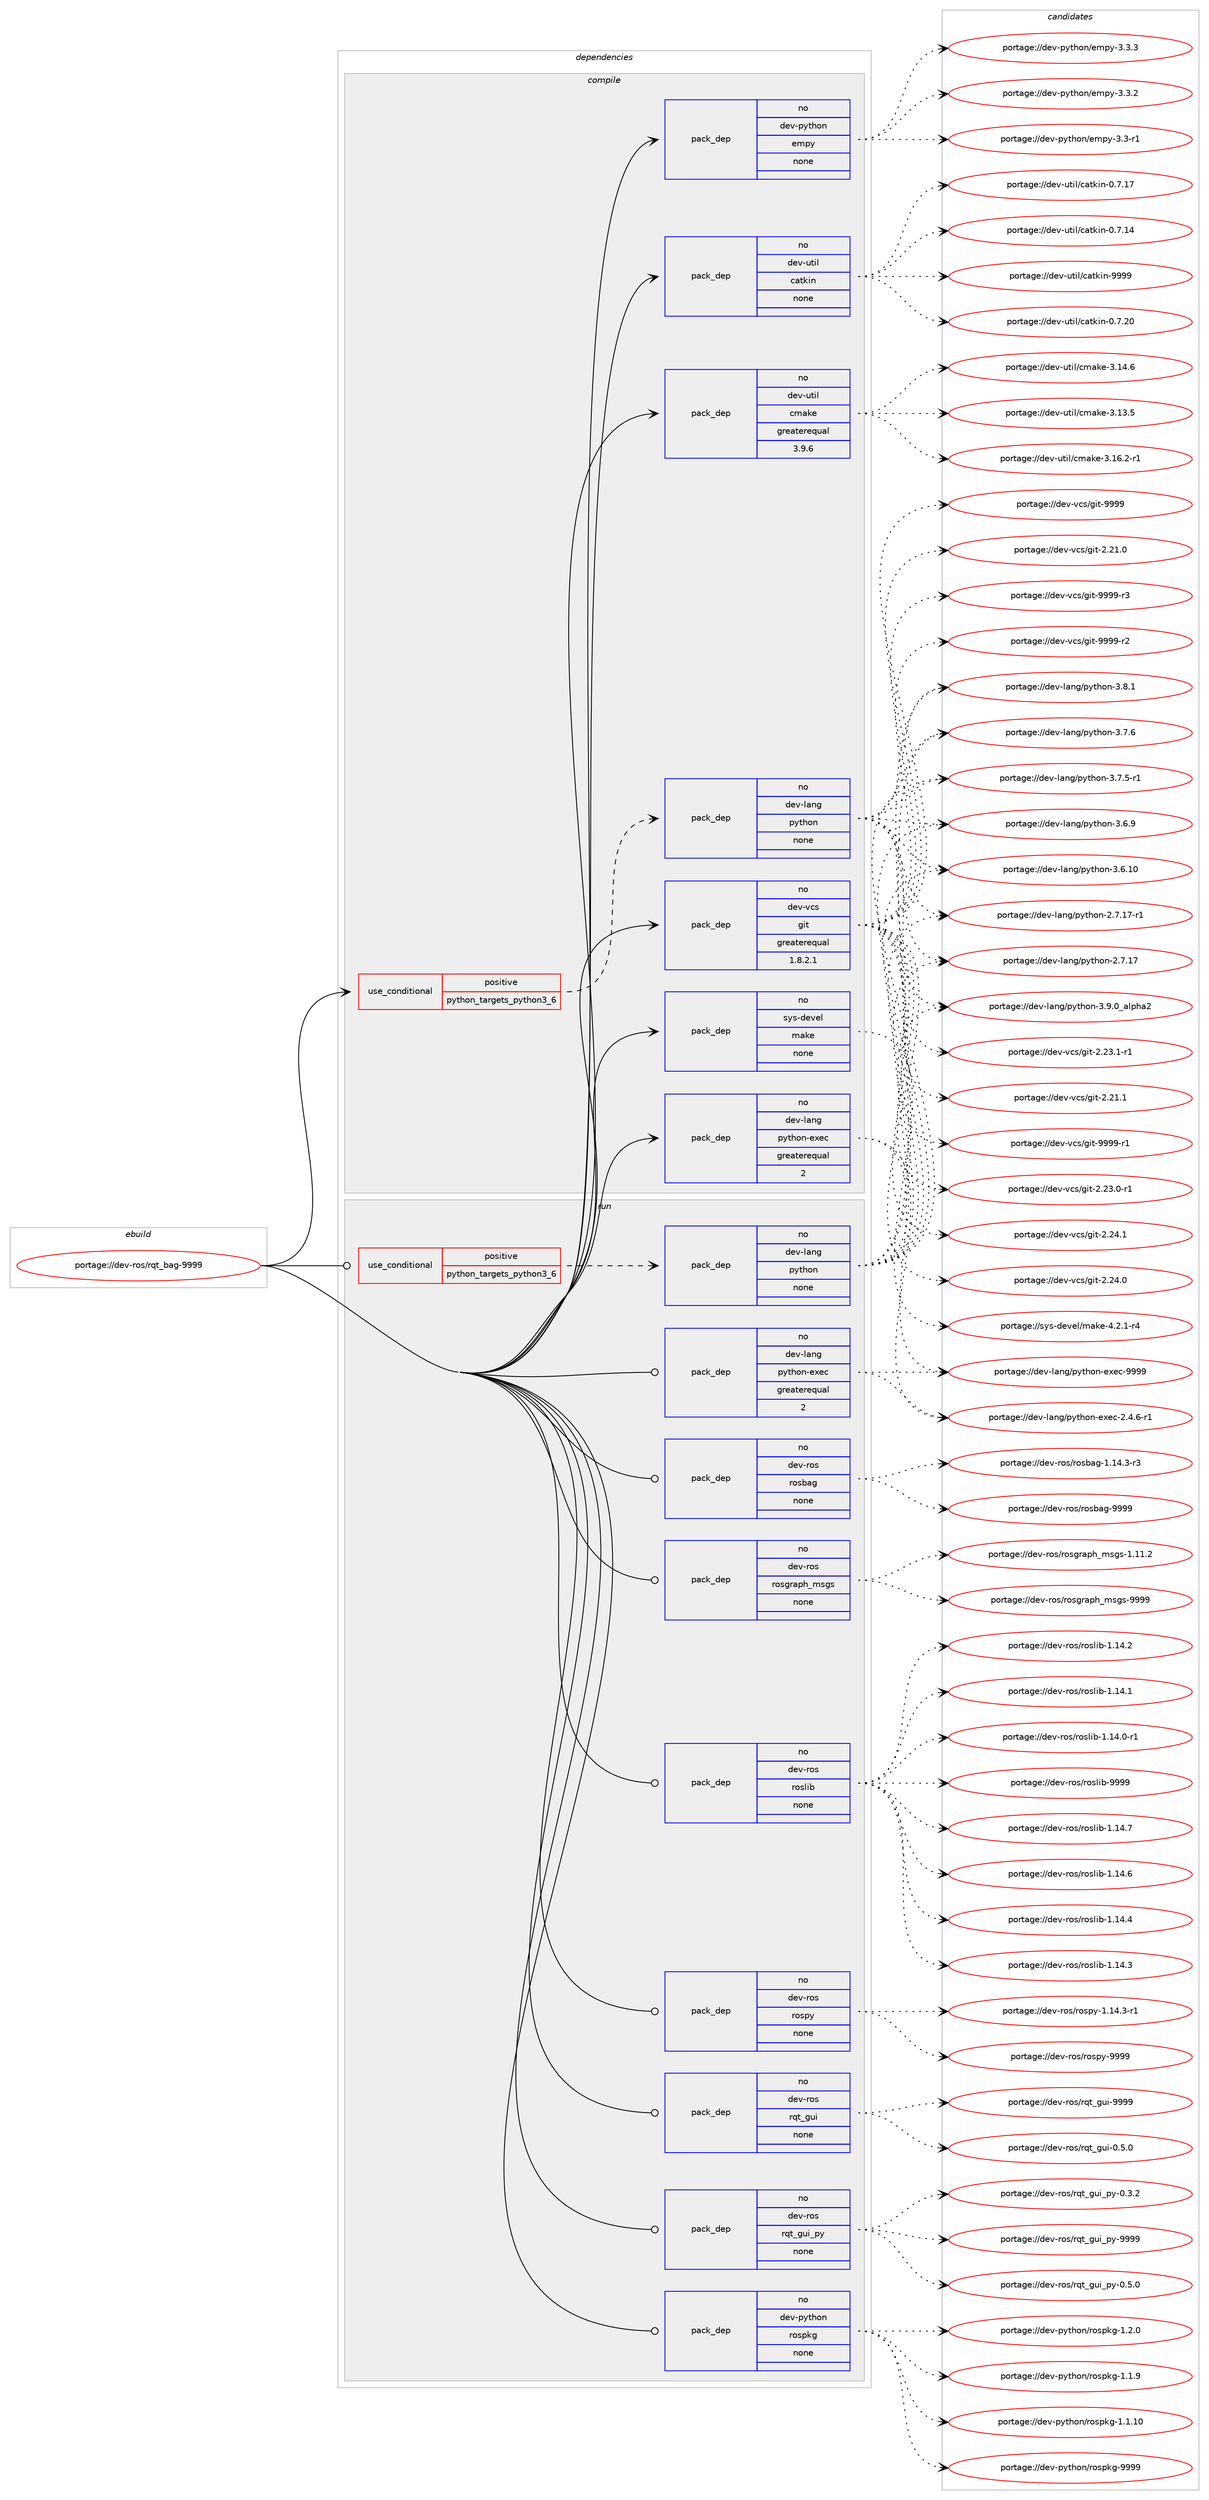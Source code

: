 digraph prolog {

# *************
# Graph options
# *************

newrank=true;
concentrate=true;
compound=true;
graph [rankdir=LR,fontname=Helvetica,fontsize=10,ranksep=1.5];#, ranksep=2.5, nodesep=0.2];
edge  [arrowhead=vee];
node  [fontname=Helvetica,fontsize=10];

# **********
# The ebuild
# **********

subgraph cluster_leftcol {
color=gray;
rank=same;
label=<<i>ebuild</i>>;
id [label="portage://dev-ros/rqt_bag-9999", color=red, width=4, href="../dev-ros/rqt_bag-9999.svg"];
}

# ****************
# The dependencies
# ****************

subgraph cluster_midcol {
color=gray;
label=<<i>dependencies</i>>;
subgraph cluster_compile {
fillcolor="#eeeeee";
style=filled;
label=<<i>compile</i>>;
subgraph cond97170 {
dependency383508 [label=<<TABLE BORDER="0" CELLBORDER="1" CELLSPACING="0" CELLPADDING="4"><TR><TD ROWSPAN="3" CELLPADDING="10">use_conditional</TD></TR><TR><TD>positive</TD></TR><TR><TD>python_targets_python3_6</TD></TR></TABLE>>, shape=none, color=red];
subgraph pack281485 {
dependency383509 [label=<<TABLE BORDER="0" CELLBORDER="1" CELLSPACING="0" CELLPADDING="4" WIDTH="220"><TR><TD ROWSPAN="6" CELLPADDING="30">pack_dep</TD></TR><TR><TD WIDTH="110">no</TD></TR><TR><TD>dev-lang</TD></TR><TR><TD>python</TD></TR><TR><TD>none</TD></TR><TR><TD></TD></TR></TABLE>>, shape=none, color=blue];
}
dependency383508:e -> dependency383509:w [weight=20,style="dashed",arrowhead="vee"];
}
id:e -> dependency383508:w [weight=20,style="solid",arrowhead="vee"];
subgraph pack281486 {
dependency383510 [label=<<TABLE BORDER="0" CELLBORDER="1" CELLSPACING="0" CELLPADDING="4" WIDTH="220"><TR><TD ROWSPAN="6" CELLPADDING="30">pack_dep</TD></TR><TR><TD WIDTH="110">no</TD></TR><TR><TD>dev-lang</TD></TR><TR><TD>python-exec</TD></TR><TR><TD>greaterequal</TD></TR><TR><TD>2</TD></TR></TABLE>>, shape=none, color=blue];
}
id:e -> dependency383510:w [weight=20,style="solid",arrowhead="vee"];
subgraph pack281487 {
dependency383511 [label=<<TABLE BORDER="0" CELLBORDER="1" CELLSPACING="0" CELLPADDING="4" WIDTH="220"><TR><TD ROWSPAN="6" CELLPADDING="30">pack_dep</TD></TR><TR><TD WIDTH="110">no</TD></TR><TR><TD>dev-python</TD></TR><TR><TD>empy</TD></TR><TR><TD>none</TD></TR><TR><TD></TD></TR></TABLE>>, shape=none, color=blue];
}
id:e -> dependency383511:w [weight=20,style="solid",arrowhead="vee"];
subgraph pack281488 {
dependency383512 [label=<<TABLE BORDER="0" CELLBORDER="1" CELLSPACING="0" CELLPADDING="4" WIDTH="220"><TR><TD ROWSPAN="6" CELLPADDING="30">pack_dep</TD></TR><TR><TD WIDTH="110">no</TD></TR><TR><TD>dev-util</TD></TR><TR><TD>catkin</TD></TR><TR><TD>none</TD></TR><TR><TD></TD></TR></TABLE>>, shape=none, color=blue];
}
id:e -> dependency383512:w [weight=20,style="solid",arrowhead="vee"];
subgraph pack281489 {
dependency383513 [label=<<TABLE BORDER="0" CELLBORDER="1" CELLSPACING="0" CELLPADDING="4" WIDTH="220"><TR><TD ROWSPAN="6" CELLPADDING="30">pack_dep</TD></TR><TR><TD WIDTH="110">no</TD></TR><TR><TD>dev-util</TD></TR><TR><TD>cmake</TD></TR><TR><TD>greaterequal</TD></TR><TR><TD>3.9.6</TD></TR></TABLE>>, shape=none, color=blue];
}
id:e -> dependency383513:w [weight=20,style="solid",arrowhead="vee"];
subgraph pack281490 {
dependency383514 [label=<<TABLE BORDER="0" CELLBORDER="1" CELLSPACING="0" CELLPADDING="4" WIDTH="220"><TR><TD ROWSPAN="6" CELLPADDING="30">pack_dep</TD></TR><TR><TD WIDTH="110">no</TD></TR><TR><TD>dev-vcs</TD></TR><TR><TD>git</TD></TR><TR><TD>greaterequal</TD></TR><TR><TD>1.8.2.1</TD></TR></TABLE>>, shape=none, color=blue];
}
id:e -> dependency383514:w [weight=20,style="solid",arrowhead="vee"];
subgraph pack281491 {
dependency383515 [label=<<TABLE BORDER="0" CELLBORDER="1" CELLSPACING="0" CELLPADDING="4" WIDTH="220"><TR><TD ROWSPAN="6" CELLPADDING="30">pack_dep</TD></TR><TR><TD WIDTH="110">no</TD></TR><TR><TD>sys-devel</TD></TR><TR><TD>make</TD></TR><TR><TD>none</TD></TR><TR><TD></TD></TR></TABLE>>, shape=none, color=blue];
}
id:e -> dependency383515:w [weight=20,style="solid",arrowhead="vee"];
}
subgraph cluster_compileandrun {
fillcolor="#eeeeee";
style=filled;
label=<<i>compile and run</i>>;
}
subgraph cluster_run {
fillcolor="#eeeeee";
style=filled;
label=<<i>run</i>>;
subgraph cond97171 {
dependency383516 [label=<<TABLE BORDER="0" CELLBORDER="1" CELLSPACING="0" CELLPADDING="4"><TR><TD ROWSPAN="3" CELLPADDING="10">use_conditional</TD></TR><TR><TD>positive</TD></TR><TR><TD>python_targets_python3_6</TD></TR></TABLE>>, shape=none, color=red];
subgraph pack281492 {
dependency383517 [label=<<TABLE BORDER="0" CELLBORDER="1" CELLSPACING="0" CELLPADDING="4" WIDTH="220"><TR><TD ROWSPAN="6" CELLPADDING="30">pack_dep</TD></TR><TR><TD WIDTH="110">no</TD></TR><TR><TD>dev-lang</TD></TR><TR><TD>python</TD></TR><TR><TD>none</TD></TR><TR><TD></TD></TR></TABLE>>, shape=none, color=blue];
}
dependency383516:e -> dependency383517:w [weight=20,style="dashed",arrowhead="vee"];
}
id:e -> dependency383516:w [weight=20,style="solid",arrowhead="odot"];
subgraph pack281493 {
dependency383518 [label=<<TABLE BORDER="0" CELLBORDER="1" CELLSPACING="0" CELLPADDING="4" WIDTH="220"><TR><TD ROWSPAN="6" CELLPADDING="30">pack_dep</TD></TR><TR><TD WIDTH="110">no</TD></TR><TR><TD>dev-lang</TD></TR><TR><TD>python-exec</TD></TR><TR><TD>greaterequal</TD></TR><TR><TD>2</TD></TR></TABLE>>, shape=none, color=blue];
}
id:e -> dependency383518:w [weight=20,style="solid",arrowhead="odot"];
subgraph pack281494 {
dependency383519 [label=<<TABLE BORDER="0" CELLBORDER="1" CELLSPACING="0" CELLPADDING="4" WIDTH="220"><TR><TD ROWSPAN="6" CELLPADDING="30">pack_dep</TD></TR><TR><TD WIDTH="110">no</TD></TR><TR><TD>dev-python</TD></TR><TR><TD>rospkg</TD></TR><TR><TD>none</TD></TR><TR><TD></TD></TR></TABLE>>, shape=none, color=blue];
}
id:e -> dependency383519:w [weight=20,style="solid",arrowhead="odot"];
subgraph pack281495 {
dependency383520 [label=<<TABLE BORDER="0" CELLBORDER="1" CELLSPACING="0" CELLPADDING="4" WIDTH="220"><TR><TD ROWSPAN="6" CELLPADDING="30">pack_dep</TD></TR><TR><TD WIDTH="110">no</TD></TR><TR><TD>dev-ros</TD></TR><TR><TD>rosbag</TD></TR><TR><TD>none</TD></TR><TR><TD></TD></TR></TABLE>>, shape=none, color=blue];
}
id:e -> dependency383520:w [weight=20,style="solid",arrowhead="odot"];
subgraph pack281496 {
dependency383521 [label=<<TABLE BORDER="0" CELLBORDER="1" CELLSPACING="0" CELLPADDING="4" WIDTH="220"><TR><TD ROWSPAN="6" CELLPADDING="30">pack_dep</TD></TR><TR><TD WIDTH="110">no</TD></TR><TR><TD>dev-ros</TD></TR><TR><TD>rosgraph_msgs</TD></TR><TR><TD>none</TD></TR><TR><TD></TD></TR></TABLE>>, shape=none, color=blue];
}
id:e -> dependency383521:w [weight=20,style="solid",arrowhead="odot"];
subgraph pack281497 {
dependency383522 [label=<<TABLE BORDER="0" CELLBORDER="1" CELLSPACING="0" CELLPADDING="4" WIDTH="220"><TR><TD ROWSPAN="6" CELLPADDING="30">pack_dep</TD></TR><TR><TD WIDTH="110">no</TD></TR><TR><TD>dev-ros</TD></TR><TR><TD>roslib</TD></TR><TR><TD>none</TD></TR><TR><TD></TD></TR></TABLE>>, shape=none, color=blue];
}
id:e -> dependency383522:w [weight=20,style="solid",arrowhead="odot"];
subgraph pack281498 {
dependency383523 [label=<<TABLE BORDER="0" CELLBORDER="1" CELLSPACING="0" CELLPADDING="4" WIDTH="220"><TR><TD ROWSPAN="6" CELLPADDING="30">pack_dep</TD></TR><TR><TD WIDTH="110">no</TD></TR><TR><TD>dev-ros</TD></TR><TR><TD>rospy</TD></TR><TR><TD>none</TD></TR><TR><TD></TD></TR></TABLE>>, shape=none, color=blue];
}
id:e -> dependency383523:w [weight=20,style="solid",arrowhead="odot"];
subgraph pack281499 {
dependency383524 [label=<<TABLE BORDER="0" CELLBORDER="1" CELLSPACING="0" CELLPADDING="4" WIDTH="220"><TR><TD ROWSPAN="6" CELLPADDING="30">pack_dep</TD></TR><TR><TD WIDTH="110">no</TD></TR><TR><TD>dev-ros</TD></TR><TR><TD>rqt_gui</TD></TR><TR><TD>none</TD></TR><TR><TD></TD></TR></TABLE>>, shape=none, color=blue];
}
id:e -> dependency383524:w [weight=20,style="solid",arrowhead="odot"];
subgraph pack281500 {
dependency383525 [label=<<TABLE BORDER="0" CELLBORDER="1" CELLSPACING="0" CELLPADDING="4" WIDTH="220"><TR><TD ROWSPAN="6" CELLPADDING="30">pack_dep</TD></TR><TR><TD WIDTH="110">no</TD></TR><TR><TD>dev-ros</TD></TR><TR><TD>rqt_gui_py</TD></TR><TR><TD>none</TD></TR><TR><TD></TD></TR></TABLE>>, shape=none, color=blue];
}
id:e -> dependency383525:w [weight=20,style="solid",arrowhead="odot"];
}
}

# **************
# The candidates
# **************

subgraph cluster_choices {
rank=same;
color=gray;
label=<<i>candidates</i>>;

subgraph choice281485 {
color=black;
nodesep=1;
choice10010111845108971101034711212111610411111045514657464895971081121049750 [label="portage://dev-lang/python-3.9.0_alpha2", color=red, width=4,href="../dev-lang/python-3.9.0_alpha2.svg"];
choice100101118451089711010347112121116104111110455146564649 [label="portage://dev-lang/python-3.8.1", color=red, width=4,href="../dev-lang/python-3.8.1.svg"];
choice100101118451089711010347112121116104111110455146554654 [label="portage://dev-lang/python-3.7.6", color=red, width=4,href="../dev-lang/python-3.7.6.svg"];
choice1001011184510897110103471121211161041111104551465546534511449 [label="portage://dev-lang/python-3.7.5-r1", color=red, width=4,href="../dev-lang/python-3.7.5-r1.svg"];
choice100101118451089711010347112121116104111110455146544657 [label="portage://dev-lang/python-3.6.9", color=red, width=4,href="../dev-lang/python-3.6.9.svg"];
choice10010111845108971101034711212111610411111045514654464948 [label="portage://dev-lang/python-3.6.10", color=red, width=4,href="../dev-lang/python-3.6.10.svg"];
choice100101118451089711010347112121116104111110455046554649554511449 [label="portage://dev-lang/python-2.7.17-r1", color=red, width=4,href="../dev-lang/python-2.7.17-r1.svg"];
choice10010111845108971101034711212111610411111045504655464955 [label="portage://dev-lang/python-2.7.17", color=red, width=4,href="../dev-lang/python-2.7.17.svg"];
dependency383509:e -> choice10010111845108971101034711212111610411111045514657464895971081121049750:w [style=dotted,weight="100"];
dependency383509:e -> choice100101118451089711010347112121116104111110455146564649:w [style=dotted,weight="100"];
dependency383509:e -> choice100101118451089711010347112121116104111110455146554654:w [style=dotted,weight="100"];
dependency383509:e -> choice1001011184510897110103471121211161041111104551465546534511449:w [style=dotted,weight="100"];
dependency383509:e -> choice100101118451089711010347112121116104111110455146544657:w [style=dotted,weight="100"];
dependency383509:e -> choice10010111845108971101034711212111610411111045514654464948:w [style=dotted,weight="100"];
dependency383509:e -> choice100101118451089711010347112121116104111110455046554649554511449:w [style=dotted,weight="100"];
dependency383509:e -> choice10010111845108971101034711212111610411111045504655464955:w [style=dotted,weight="100"];
}
subgraph choice281486 {
color=black;
nodesep=1;
choice10010111845108971101034711212111610411111045101120101994557575757 [label="portage://dev-lang/python-exec-9999", color=red, width=4,href="../dev-lang/python-exec-9999.svg"];
choice10010111845108971101034711212111610411111045101120101994550465246544511449 [label="portage://dev-lang/python-exec-2.4.6-r1", color=red, width=4,href="../dev-lang/python-exec-2.4.6-r1.svg"];
dependency383510:e -> choice10010111845108971101034711212111610411111045101120101994557575757:w [style=dotted,weight="100"];
dependency383510:e -> choice10010111845108971101034711212111610411111045101120101994550465246544511449:w [style=dotted,weight="100"];
}
subgraph choice281487 {
color=black;
nodesep=1;
choice1001011184511212111610411111047101109112121455146514651 [label="portage://dev-python/empy-3.3.3", color=red, width=4,href="../dev-python/empy-3.3.3.svg"];
choice1001011184511212111610411111047101109112121455146514650 [label="portage://dev-python/empy-3.3.2", color=red, width=4,href="../dev-python/empy-3.3.2.svg"];
choice1001011184511212111610411111047101109112121455146514511449 [label="portage://dev-python/empy-3.3-r1", color=red, width=4,href="../dev-python/empy-3.3-r1.svg"];
dependency383511:e -> choice1001011184511212111610411111047101109112121455146514651:w [style=dotted,weight="100"];
dependency383511:e -> choice1001011184511212111610411111047101109112121455146514650:w [style=dotted,weight="100"];
dependency383511:e -> choice1001011184511212111610411111047101109112121455146514511449:w [style=dotted,weight="100"];
}
subgraph choice281488 {
color=black;
nodesep=1;
choice100101118451171161051084799971161071051104557575757 [label="portage://dev-util/catkin-9999", color=red, width=4,href="../dev-util/catkin-9999.svg"];
choice1001011184511711610510847999711610710511045484655465048 [label="portage://dev-util/catkin-0.7.20", color=red, width=4,href="../dev-util/catkin-0.7.20.svg"];
choice1001011184511711610510847999711610710511045484655464955 [label="portage://dev-util/catkin-0.7.17", color=red, width=4,href="../dev-util/catkin-0.7.17.svg"];
choice1001011184511711610510847999711610710511045484655464952 [label="portage://dev-util/catkin-0.7.14", color=red, width=4,href="../dev-util/catkin-0.7.14.svg"];
dependency383512:e -> choice100101118451171161051084799971161071051104557575757:w [style=dotted,weight="100"];
dependency383512:e -> choice1001011184511711610510847999711610710511045484655465048:w [style=dotted,weight="100"];
dependency383512:e -> choice1001011184511711610510847999711610710511045484655464955:w [style=dotted,weight="100"];
dependency383512:e -> choice1001011184511711610510847999711610710511045484655464952:w [style=dotted,weight="100"];
}
subgraph choice281489 {
color=black;
nodesep=1;
choice10010111845117116105108479910997107101455146495446504511449 [label="portage://dev-util/cmake-3.16.2-r1", color=red, width=4,href="../dev-util/cmake-3.16.2-r1.svg"];
choice1001011184511711610510847991099710710145514649524654 [label="portage://dev-util/cmake-3.14.6", color=red, width=4,href="../dev-util/cmake-3.14.6.svg"];
choice1001011184511711610510847991099710710145514649514653 [label="portage://dev-util/cmake-3.13.5", color=red, width=4,href="../dev-util/cmake-3.13.5.svg"];
dependency383513:e -> choice10010111845117116105108479910997107101455146495446504511449:w [style=dotted,weight="100"];
dependency383513:e -> choice1001011184511711610510847991099710710145514649524654:w [style=dotted,weight="100"];
dependency383513:e -> choice1001011184511711610510847991099710710145514649514653:w [style=dotted,weight="100"];
}
subgraph choice281490 {
color=black;
nodesep=1;
choice10010111845118991154710310511645575757574511451 [label="portage://dev-vcs/git-9999-r3", color=red, width=4,href="../dev-vcs/git-9999-r3.svg"];
choice10010111845118991154710310511645575757574511450 [label="portage://dev-vcs/git-9999-r2", color=red, width=4,href="../dev-vcs/git-9999-r2.svg"];
choice10010111845118991154710310511645575757574511449 [label="portage://dev-vcs/git-9999-r1", color=red, width=4,href="../dev-vcs/git-9999-r1.svg"];
choice1001011184511899115471031051164557575757 [label="portage://dev-vcs/git-9999", color=red, width=4,href="../dev-vcs/git-9999.svg"];
choice10010111845118991154710310511645504650524649 [label="portage://dev-vcs/git-2.24.1", color=red, width=4,href="../dev-vcs/git-2.24.1.svg"];
choice10010111845118991154710310511645504650524648 [label="portage://dev-vcs/git-2.24.0", color=red, width=4,href="../dev-vcs/git-2.24.0.svg"];
choice100101118451189911547103105116455046505146494511449 [label="portage://dev-vcs/git-2.23.1-r1", color=red, width=4,href="../dev-vcs/git-2.23.1-r1.svg"];
choice100101118451189911547103105116455046505146484511449 [label="portage://dev-vcs/git-2.23.0-r1", color=red, width=4,href="../dev-vcs/git-2.23.0-r1.svg"];
choice10010111845118991154710310511645504650494649 [label="portage://dev-vcs/git-2.21.1", color=red, width=4,href="../dev-vcs/git-2.21.1.svg"];
choice10010111845118991154710310511645504650494648 [label="portage://dev-vcs/git-2.21.0", color=red, width=4,href="../dev-vcs/git-2.21.0.svg"];
dependency383514:e -> choice10010111845118991154710310511645575757574511451:w [style=dotted,weight="100"];
dependency383514:e -> choice10010111845118991154710310511645575757574511450:w [style=dotted,weight="100"];
dependency383514:e -> choice10010111845118991154710310511645575757574511449:w [style=dotted,weight="100"];
dependency383514:e -> choice1001011184511899115471031051164557575757:w [style=dotted,weight="100"];
dependency383514:e -> choice10010111845118991154710310511645504650524649:w [style=dotted,weight="100"];
dependency383514:e -> choice10010111845118991154710310511645504650524648:w [style=dotted,weight="100"];
dependency383514:e -> choice100101118451189911547103105116455046505146494511449:w [style=dotted,weight="100"];
dependency383514:e -> choice100101118451189911547103105116455046505146484511449:w [style=dotted,weight="100"];
dependency383514:e -> choice10010111845118991154710310511645504650494649:w [style=dotted,weight="100"];
dependency383514:e -> choice10010111845118991154710310511645504650494648:w [style=dotted,weight="100"];
}
subgraph choice281491 {
color=black;
nodesep=1;
choice1151211154510010111810110847109971071014552465046494511452 [label="portage://sys-devel/make-4.2.1-r4", color=red, width=4,href="../sys-devel/make-4.2.1-r4.svg"];
dependency383515:e -> choice1151211154510010111810110847109971071014552465046494511452:w [style=dotted,weight="100"];
}
subgraph choice281492 {
color=black;
nodesep=1;
choice10010111845108971101034711212111610411111045514657464895971081121049750 [label="portage://dev-lang/python-3.9.0_alpha2", color=red, width=4,href="../dev-lang/python-3.9.0_alpha2.svg"];
choice100101118451089711010347112121116104111110455146564649 [label="portage://dev-lang/python-3.8.1", color=red, width=4,href="../dev-lang/python-3.8.1.svg"];
choice100101118451089711010347112121116104111110455146554654 [label="portage://dev-lang/python-3.7.6", color=red, width=4,href="../dev-lang/python-3.7.6.svg"];
choice1001011184510897110103471121211161041111104551465546534511449 [label="portage://dev-lang/python-3.7.5-r1", color=red, width=4,href="../dev-lang/python-3.7.5-r1.svg"];
choice100101118451089711010347112121116104111110455146544657 [label="portage://dev-lang/python-3.6.9", color=red, width=4,href="../dev-lang/python-3.6.9.svg"];
choice10010111845108971101034711212111610411111045514654464948 [label="portage://dev-lang/python-3.6.10", color=red, width=4,href="../dev-lang/python-3.6.10.svg"];
choice100101118451089711010347112121116104111110455046554649554511449 [label="portage://dev-lang/python-2.7.17-r1", color=red, width=4,href="../dev-lang/python-2.7.17-r1.svg"];
choice10010111845108971101034711212111610411111045504655464955 [label="portage://dev-lang/python-2.7.17", color=red, width=4,href="../dev-lang/python-2.7.17.svg"];
dependency383517:e -> choice10010111845108971101034711212111610411111045514657464895971081121049750:w [style=dotted,weight="100"];
dependency383517:e -> choice100101118451089711010347112121116104111110455146564649:w [style=dotted,weight="100"];
dependency383517:e -> choice100101118451089711010347112121116104111110455146554654:w [style=dotted,weight="100"];
dependency383517:e -> choice1001011184510897110103471121211161041111104551465546534511449:w [style=dotted,weight="100"];
dependency383517:e -> choice100101118451089711010347112121116104111110455146544657:w [style=dotted,weight="100"];
dependency383517:e -> choice10010111845108971101034711212111610411111045514654464948:w [style=dotted,weight="100"];
dependency383517:e -> choice100101118451089711010347112121116104111110455046554649554511449:w [style=dotted,weight="100"];
dependency383517:e -> choice10010111845108971101034711212111610411111045504655464955:w [style=dotted,weight="100"];
}
subgraph choice281493 {
color=black;
nodesep=1;
choice10010111845108971101034711212111610411111045101120101994557575757 [label="portage://dev-lang/python-exec-9999", color=red, width=4,href="../dev-lang/python-exec-9999.svg"];
choice10010111845108971101034711212111610411111045101120101994550465246544511449 [label="portage://dev-lang/python-exec-2.4.6-r1", color=red, width=4,href="../dev-lang/python-exec-2.4.6-r1.svg"];
dependency383518:e -> choice10010111845108971101034711212111610411111045101120101994557575757:w [style=dotted,weight="100"];
dependency383518:e -> choice10010111845108971101034711212111610411111045101120101994550465246544511449:w [style=dotted,weight="100"];
}
subgraph choice281494 {
color=black;
nodesep=1;
choice10010111845112121116104111110471141111151121071034557575757 [label="portage://dev-python/rospkg-9999", color=red, width=4,href="../dev-python/rospkg-9999.svg"];
choice1001011184511212111610411111047114111115112107103454946504648 [label="portage://dev-python/rospkg-1.2.0", color=red, width=4,href="../dev-python/rospkg-1.2.0.svg"];
choice1001011184511212111610411111047114111115112107103454946494657 [label="portage://dev-python/rospkg-1.1.9", color=red, width=4,href="../dev-python/rospkg-1.1.9.svg"];
choice100101118451121211161041111104711411111511210710345494649464948 [label="portage://dev-python/rospkg-1.1.10", color=red, width=4,href="../dev-python/rospkg-1.1.10.svg"];
dependency383519:e -> choice10010111845112121116104111110471141111151121071034557575757:w [style=dotted,weight="100"];
dependency383519:e -> choice1001011184511212111610411111047114111115112107103454946504648:w [style=dotted,weight="100"];
dependency383519:e -> choice1001011184511212111610411111047114111115112107103454946494657:w [style=dotted,weight="100"];
dependency383519:e -> choice100101118451121211161041111104711411111511210710345494649464948:w [style=dotted,weight="100"];
}
subgraph choice281495 {
color=black;
nodesep=1;
choice100101118451141111154711411111598971034557575757 [label="portage://dev-ros/rosbag-9999", color=red, width=4,href="../dev-ros/rosbag-9999.svg"];
choice10010111845114111115471141111159897103454946495246514511451 [label="portage://dev-ros/rosbag-1.14.3-r3", color=red, width=4,href="../dev-ros/rosbag-1.14.3-r3.svg"];
dependency383520:e -> choice100101118451141111154711411111598971034557575757:w [style=dotted,weight="100"];
dependency383520:e -> choice10010111845114111115471141111159897103454946495246514511451:w [style=dotted,weight="100"];
}
subgraph choice281496 {
color=black;
nodesep=1;
choice100101118451141111154711411111510311497112104951091151031154557575757 [label="portage://dev-ros/rosgraph_msgs-9999", color=red, width=4,href="../dev-ros/rosgraph_msgs-9999.svg"];
choice1001011184511411111547114111115103114971121049510911510311545494649494650 [label="portage://dev-ros/rosgraph_msgs-1.11.2", color=red, width=4,href="../dev-ros/rosgraph_msgs-1.11.2.svg"];
dependency383521:e -> choice100101118451141111154711411111510311497112104951091151031154557575757:w [style=dotted,weight="100"];
dependency383521:e -> choice1001011184511411111547114111115103114971121049510911510311545494649494650:w [style=dotted,weight="100"];
}
subgraph choice281497 {
color=black;
nodesep=1;
choice1001011184511411111547114111115108105984557575757 [label="portage://dev-ros/roslib-9999", color=red, width=4,href="../dev-ros/roslib-9999.svg"];
choice10010111845114111115471141111151081059845494649524655 [label="portage://dev-ros/roslib-1.14.7", color=red, width=4,href="../dev-ros/roslib-1.14.7.svg"];
choice10010111845114111115471141111151081059845494649524654 [label="portage://dev-ros/roslib-1.14.6", color=red, width=4,href="../dev-ros/roslib-1.14.6.svg"];
choice10010111845114111115471141111151081059845494649524652 [label="portage://dev-ros/roslib-1.14.4", color=red, width=4,href="../dev-ros/roslib-1.14.4.svg"];
choice10010111845114111115471141111151081059845494649524651 [label="portage://dev-ros/roslib-1.14.3", color=red, width=4,href="../dev-ros/roslib-1.14.3.svg"];
choice10010111845114111115471141111151081059845494649524650 [label="portage://dev-ros/roslib-1.14.2", color=red, width=4,href="../dev-ros/roslib-1.14.2.svg"];
choice10010111845114111115471141111151081059845494649524649 [label="portage://dev-ros/roslib-1.14.1", color=red, width=4,href="../dev-ros/roslib-1.14.1.svg"];
choice100101118451141111154711411111510810598454946495246484511449 [label="portage://dev-ros/roslib-1.14.0-r1", color=red, width=4,href="../dev-ros/roslib-1.14.0-r1.svg"];
dependency383522:e -> choice1001011184511411111547114111115108105984557575757:w [style=dotted,weight="100"];
dependency383522:e -> choice10010111845114111115471141111151081059845494649524655:w [style=dotted,weight="100"];
dependency383522:e -> choice10010111845114111115471141111151081059845494649524654:w [style=dotted,weight="100"];
dependency383522:e -> choice10010111845114111115471141111151081059845494649524652:w [style=dotted,weight="100"];
dependency383522:e -> choice10010111845114111115471141111151081059845494649524651:w [style=dotted,weight="100"];
dependency383522:e -> choice10010111845114111115471141111151081059845494649524650:w [style=dotted,weight="100"];
dependency383522:e -> choice10010111845114111115471141111151081059845494649524649:w [style=dotted,weight="100"];
dependency383522:e -> choice100101118451141111154711411111510810598454946495246484511449:w [style=dotted,weight="100"];
}
subgraph choice281498 {
color=black;
nodesep=1;
choice10010111845114111115471141111151121214557575757 [label="portage://dev-ros/rospy-9999", color=red, width=4,href="../dev-ros/rospy-9999.svg"];
choice1001011184511411111547114111115112121454946495246514511449 [label="portage://dev-ros/rospy-1.14.3-r1", color=red, width=4,href="../dev-ros/rospy-1.14.3-r1.svg"];
dependency383523:e -> choice10010111845114111115471141111151121214557575757:w [style=dotted,weight="100"];
dependency383523:e -> choice1001011184511411111547114111115112121454946495246514511449:w [style=dotted,weight="100"];
}
subgraph choice281499 {
color=black;
nodesep=1;
choice1001011184511411111547114113116951031171054557575757 [label="portage://dev-ros/rqt_gui-9999", color=red, width=4,href="../dev-ros/rqt_gui-9999.svg"];
choice100101118451141111154711411311695103117105454846534648 [label="portage://dev-ros/rqt_gui-0.5.0", color=red, width=4,href="../dev-ros/rqt_gui-0.5.0.svg"];
dependency383524:e -> choice1001011184511411111547114113116951031171054557575757:w [style=dotted,weight="100"];
dependency383524:e -> choice100101118451141111154711411311695103117105454846534648:w [style=dotted,weight="100"];
}
subgraph choice281500 {
color=black;
nodesep=1;
choice100101118451141111154711411311695103117105951121214557575757 [label="portage://dev-ros/rqt_gui_py-9999", color=red, width=4,href="../dev-ros/rqt_gui_py-9999.svg"];
choice10010111845114111115471141131169510311710595112121454846534648 [label="portage://dev-ros/rqt_gui_py-0.5.0", color=red, width=4,href="../dev-ros/rqt_gui_py-0.5.0.svg"];
choice10010111845114111115471141131169510311710595112121454846514650 [label="portage://dev-ros/rqt_gui_py-0.3.2", color=red, width=4,href="../dev-ros/rqt_gui_py-0.3.2.svg"];
dependency383525:e -> choice100101118451141111154711411311695103117105951121214557575757:w [style=dotted,weight="100"];
dependency383525:e -> choice10010111845114111115471141131169510311710595112121454846534648:w [style=dotted,weight="100"];
dependency383525:e -> choice10010111845114111115471141131169510311710595112121454846514650:w [style=dotted,weight="100"];
}
}

}
